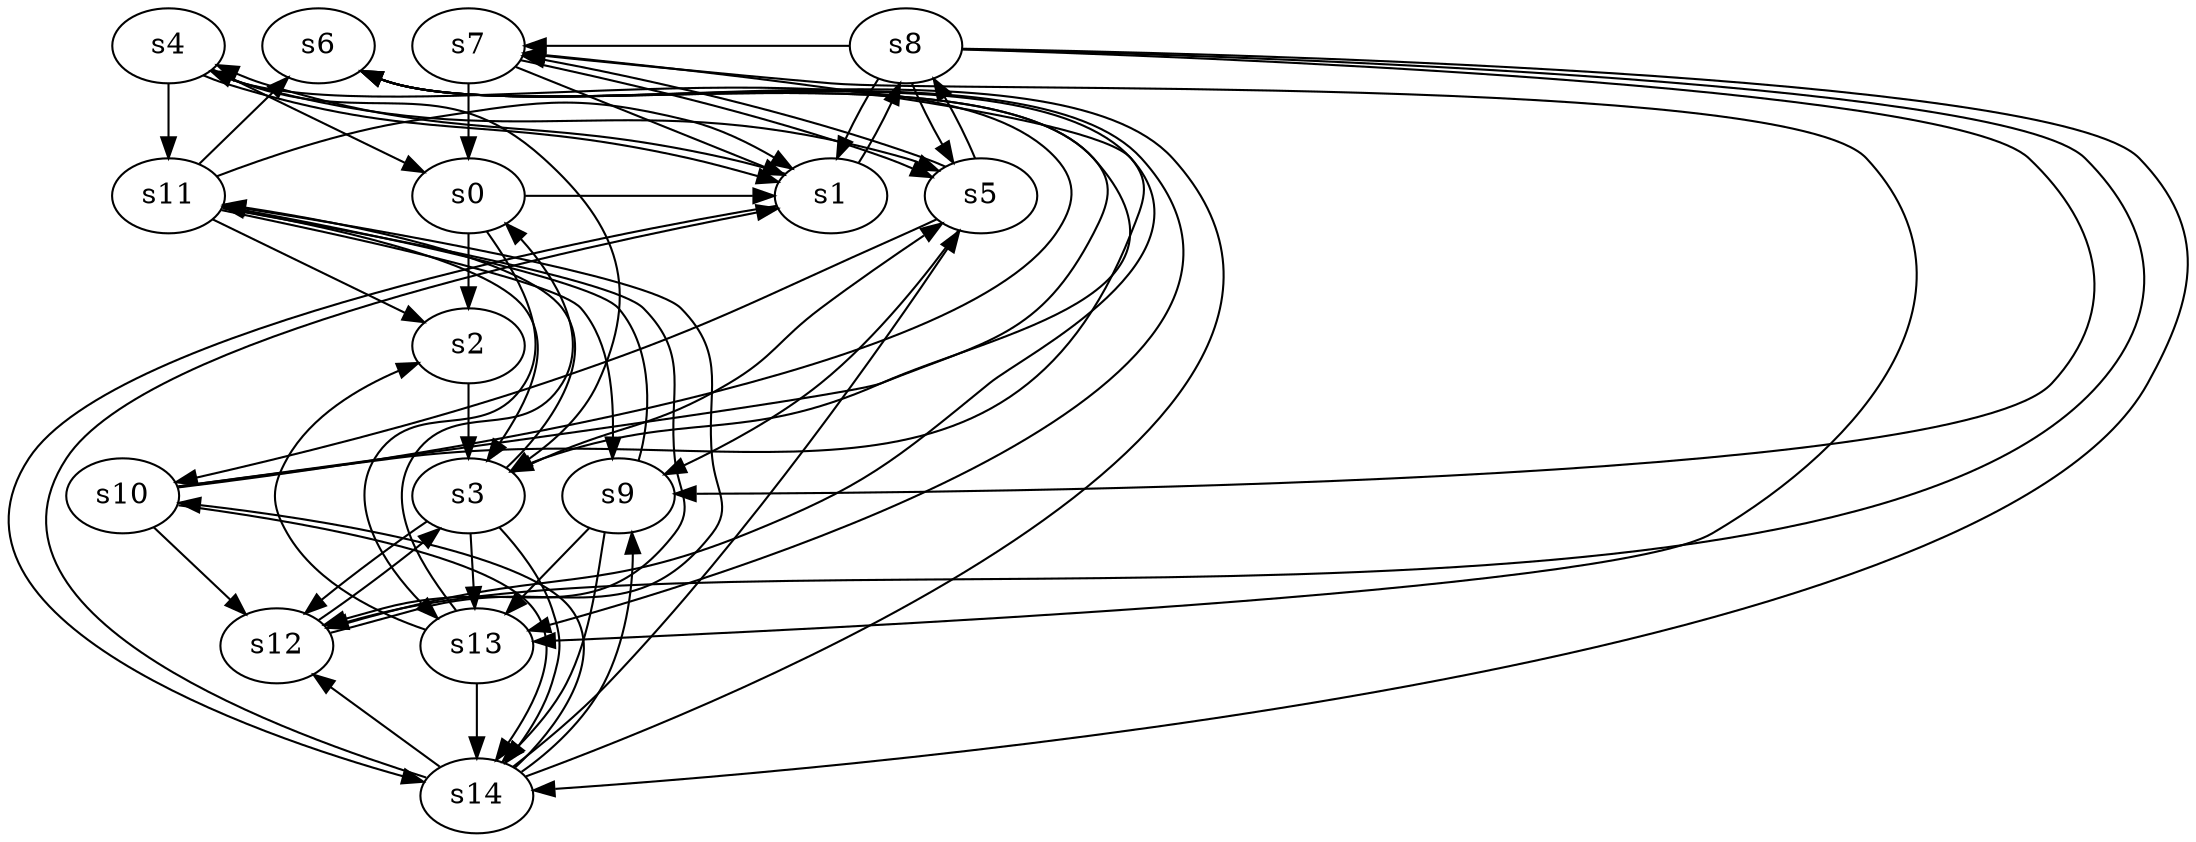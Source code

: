 digraph game_0642_complex_15 {
    s0 [name="s0", player=1];
    s1 [name="s1", player=0];
    s2 [name="s2", player=1];
    s3 [name="s3", player=0];
    s4 [name="s4", player=1, target=1];
    s5 [name="s5", player=1, target=1];
    s6 [name="s6", player=1, target=1];
    s7 [name="s7", player=0];
    s8 [name="s8", player=1];
    s9 [name="s9", player=0];
    s10 [name="s10", player=0];
    s11 [name="s11", player=1, target=1];
    s12 [name="s12", player=0, target=1];
    s13 [name="s13", player=0];
    s14 [name="s14", player=0];

    s0 -> s1 [constraint="time == 3 || time == 9 || time == 14 || time == 16 || time == 20"];
    s0 -> s2;
    s0 -> s13 [constraint="time % 3 == 0 || time % 4 == 3"];
    s1 -> s4 [constraint="!(time % 2 == 1)"];
    s1 -> s8 [constraint="time % 6 == 2"];
    s1 -> s14 [constraint="time % 5 == 4 || time % 4 == 2"];
    s2 -> s3;
    s3 -> s5 [constraint="!(time % 5 == 3)"];
    s3 -> s11 [constraint="time % 2 == 1 || time % 5 == 3"];
    s3 -> s12;
    s3 -> s13;
    s3 -> s14 [constraint="time % 2 == 1"];
    s4 -> s0 [constraint="!(time % 4 == 2)"];
    s4 -> s1 [constraint="time % 6 == 2"];
    s4 -> s3 [constraint="time % 2 == 1 || time % 5 == 2"];
    s4 -> s5 [constraint="time == 3 || time == 5 || time == 14"];
    s4 -> s11;
    s5 -> s7 [constraint="!(time % 2 == 0)"];
    s5 -> s8 [constraint="!(time % 2 == 1)"];
    s5 -> s9 [constraint="!(time % 2 == 1)"];
    s5 -> s10 [constraint="!(time % 2 == 1)"];
    s6 -> s3 [constraint="time % 3 == 0"];
    s6 -> s13 [constraint="!(time % 5 == 0)"];
    s7 -> s0;
    s7 -> s1 [constraint="!(time % 2 == 0)"];
    s7 -> s5 [constraint="time % 2 == 0 && time % 4 == 2"];
    s7 -> s13 [constraint="!(time % 3 == 2)"];
    s8 -> s1;
    s8 -> s5;
    s8 -> s7 [constraint="!(time % 4 == 3)"];
    s8 -> s9 [constraint="time == 1 || time == 5 || time == 6 || time == 20"];
    s8 -> s12 [constraint="time == 1 || time == 8 || time == 18"];
    s8 -> s14 [constraint="time % 5 == 2 || time % 5 == 1"];
    s9 -> s11 [constraint="time % 4 == 0 && time % 3 == 0"];
    s9 -> s13;
    s9 -> s14 [constraint="time % 4 == 3 || time % 2 == 1"];
    s10 -> s4 [constraint="time % 3 == 1 && time % 5 == 4"];
    s10 -> s6 [constraint="time % 2 == 1 || time % 2 == 1"];
    s10 -> s7 [constraint="time % 4 == 0 && time % 3 == 1"];
    s10 -> s12;
    s10 -> s14 [constraint="time % 5 == 3 || time % 2 == 0"];
    s11 -> s1 [constraint="time == 5 || time == 6"];
    s11 -> s2 [constraint="time == 9 || time == 19"];
    s11 -> s3 [constraint="!(time % 4 == 0)"];
    s11 -> s6 [constraint="time % 5 == 4"];
    s11 -> s9 [constraint="!(time % 5 == 1)"];
    s11 -> s12 [constraint="!(time % 2 == 1)"];
    s12 -> s3 [constraint="time % 5 == 2 || time % 3 == 0"];
    s12 -> s6 [constraint="time % 5 == 2 || time % 3 == 2"];
    s12 -> s11 [constraint="time % 7 == 6"];
    s13 -> s0 [constraint="time == 10"];
    s13 -> s2 [constraint="time % 3 == 2 || time % 3 == 0"];
    s13 -> s14;
    s14 -> s1 [constraint="time == 4 || time == 16"];
    s14 -> s5 [constraint="time % 2 == 1 && time % 4 == 1"];
    s14 -> s6 [constraint="!(time % 5 == 2)"];
    s14 -> s9 [constraint="time % 4 == 3 && time % 5 == 4"];
    s14 -> s10 [constraint="time % 5 == 3"];
    s14 -> s12 [constraint="time % 3 == 2 && time % 4 == 1"];
}
